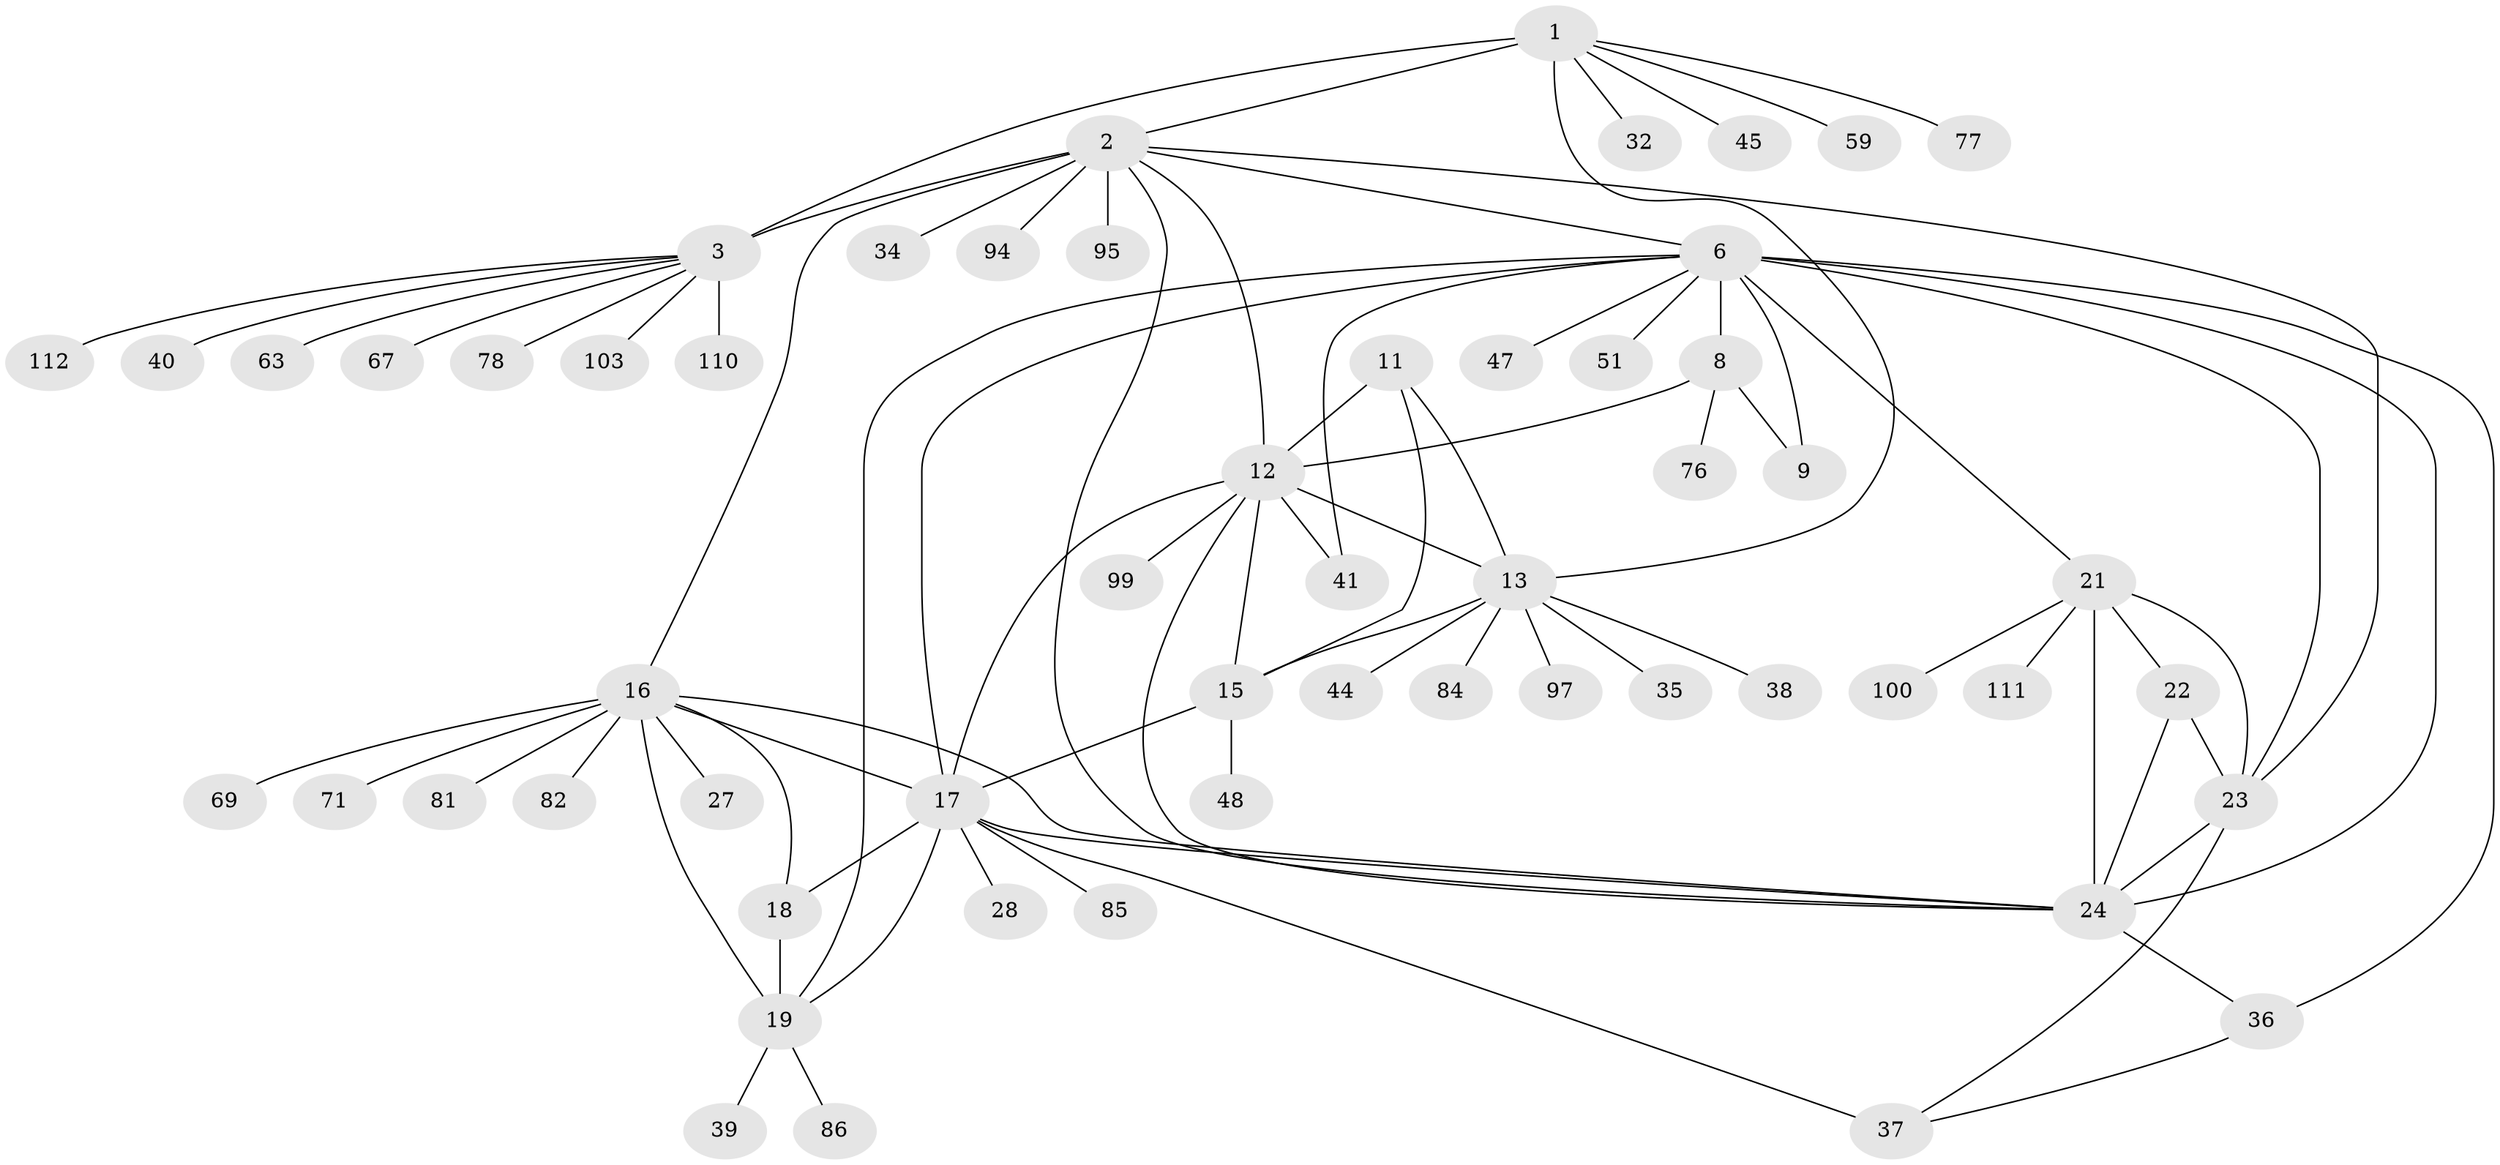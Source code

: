// original degree distribution, {10: 0.026785714285714284, 13: 0.008928571428571428, 7: 0.03571428571428571, 6: 0.0625, 5: 0.026785714285714284, 9: 0.026785714285714284, 12: 0.017857142857142856, 4: 0.026785714285714284, 11: 0.008928571428571428, 2: 0.15178571428571427, 1: 0.5357142857142857, 3: 0.07142857142857142}
// Generated by graph-tools (version 1.1) at 2025/15/03/09/25 04:15:50]
// undirected, 56 vertices, 83 edges
graph export_dot {
graph [start="1"]
  node [color=gray90,style=filled];
  1 [super="+42"];
  2;
  3 [super="+5+4"];
  6 [super="+7+30+10+50"];
  8;
  9 [super="+83"];
  11 [super="+33"];
  12 [super="+14"];
  13;
  15 [super="+31+65+91+56"];
  16 [super="+62"];
  17;
  18;
  19 [super="+46+20+73"];
  21;
  22;
  23 [super="+49+64+89+105"];
  24 [super="+25+29+87+75"];
  27;
  28;
  32;
  34;
  35 [super="+68"];
  36 [super="+90+107+108+109"];
  37 [super="+53"];
  38 [super="+79"];
  39;
  40 [super="+70"];
  41 [super="+54+72"];
  44;
  45;
  47;
  48 [super="+61+57+93+58"];
  51;
  59;
  63;
  67;
  69;
  71;
  76;
  77;
  78;
  81;
  82 [super="+96"];
  84;
  85;
  86;
  94;
  95;
  97;
  99;
  100;
  103;
  110;
  111;
  112;
  1 -- 2;
  1 -- 3 [weight=3];
  1 -- 13;
  1 -- 32;
  1 -- 45;
  1 -- 59;
  1 -- 77;
  2 -- 3 [weight=3];
  2 -- 16;
  2 -- 24;
  2 -- 34;
  2 -- 94;
  2 -- 95;
  2 -- 6 [weight=2];
  2 -- 23;
  2 -- 12;
  3 -- 67;
  3 -- 78;
  3 -- 112;
  3 -- 40;
  3 -- 110;
  3 -- 103;
  3 -- 63;
  6 -- 8 [weight=3];
  6 -- 9 [weight=3];
  6 -- 21;
  6 -- 47;
  6 -- 51;
  6 -- 41;
  6 -- 36;
  6 -- 23;
  6 -- 17;
  6 -- 19;
  6 -- 24;
  8 -- 9;
  8 -- 76;
  8 -- 12;
  11 -- 12 [weight=2];
  11 -- 13;
  11 -- 15;
  12 -- 13 [weight=2];
  12 -- 15 [weight=2];
  12 -- 24;
  12 -- 99;
  12 -- 41;
  12 -- 17;
  13 -- 15;
  13 -- 35;
  13 -- 38;
  13 -- 44;
  13 -- 84;
  13 -- 97;
  15 -- 48;
  15 -- 17;
  16 -- 17;
  16 -- 18;
  16 -- 19 [weight=2];
  16 -- 27;
  16 -- 69;
  16 -- 71;
  16 -- 81;
  16 -- 82;
  16 -- 24;
  17 -- 18;
  17 -- 19 [weight=2];
  17 -- 24;
  17 -- 28;
  17 -- 37 [weight=2];
  17 -- 85;
  18 -- 19 [weight=2];
  19 -- 86;
  19 -- 39;
  21 -- 22;
  21 -- 23;
  21 -- 24 [weight=2];
  21 -- 100;
  21 -- 111;
  22 -- 23;
  22 -- 24 [weight=2];
  23 -- 24 [weight=2];
  23 -- 37;
  24 -- 36;
  36 -- 37;
}
